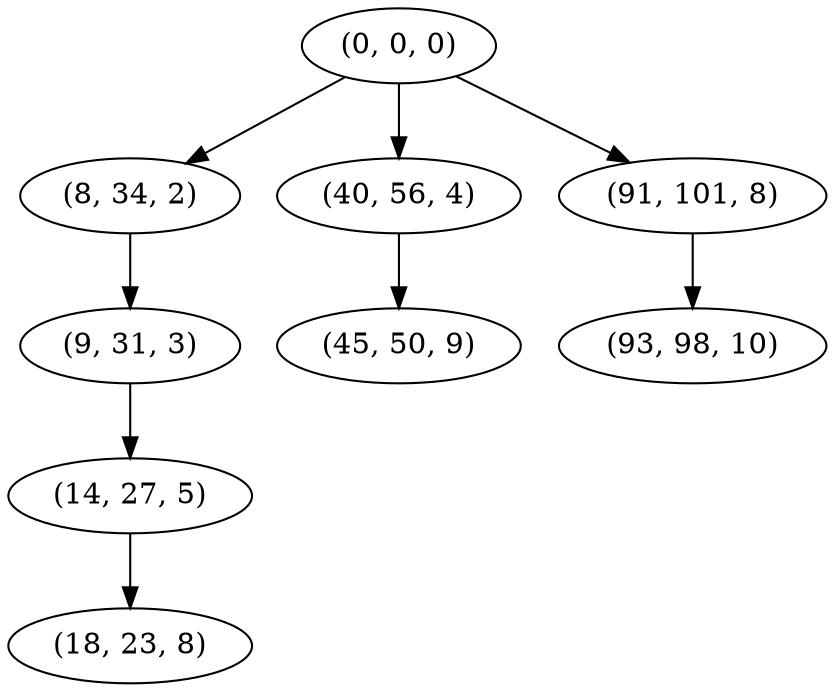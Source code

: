 digraph tree {
    "(0, 0, 0)";
    "(8, 34, 2)";
    "(9, 31, 3)";
    "(14, 27, 5)";
    "(18, 23, 8)";
    "(40, 56, 4)";
    "(45, 50, 9)";
    "(91, 101, 8)";
    "(93, 98, 10)";
    "(0, 0, 0)" -> "(8, 34, 2)";
    "(0, 0, 0)" -> "(40, 56, 4)";
    "(0, 0, 0)" -> "(91, 101, 8)";
    "(8, 34, 2)" -> "(9, 31, 3)";
    "(9, 31, 3)" -> "(14, 27, 5)";
    "(14, 27, 5)" -> "(18, 23, 8)";
    "(40, 56, 4)" -> "(45, 50, 9)";
    "(91, 101, 8)" -> "(93, 98, 10)";
}
